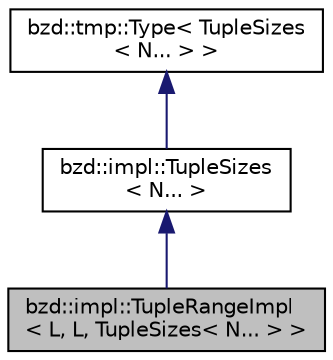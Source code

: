 digraph "bzd::impl::TupleRangeImpl&lt; L, L, TupleSizes&lt; N... &gt; &gt;"
{
  edge [fontname="Helvetica",fontsize="10",labelfontname="Helvetica",labelfontsize="10"];
  node [fontname="Helvetica",fontsize="10",shape=record];
  Node0 [label="bzd::impl::TupleRangeImpl\l\< L, L, TupleSizes\< N... \> \>",height=0.2,width=0.4,color="black", fillcolor="grey75", style="filled", fontcolor="black"];
  Node1 -> Node0 [dir="back",color="midnightblue",fontsize="10",style="solid",fontname="Helvetica"];
  Node1 [label="bzd::impl::TupleSizes\l\< N... \>",height=0.2,width=0.4,color="black", fillcolor="white", style="filled",URL="$structbzd_1_1impl_1_1TupleSizes.html"];
  Node2 -> Node1 [dir="back",color="midnightblue",fontsize="10",style="solid",fontname="Helvetica"];
  Node2 [label="bzd::tmp::Type\< TupleSizes\l\< N... \> \>",height=0.2,width=0.4,color="black", fillcolor="white", style="filled",URL="$structbzd_1_1tmp_1_1Type.html"];
}
